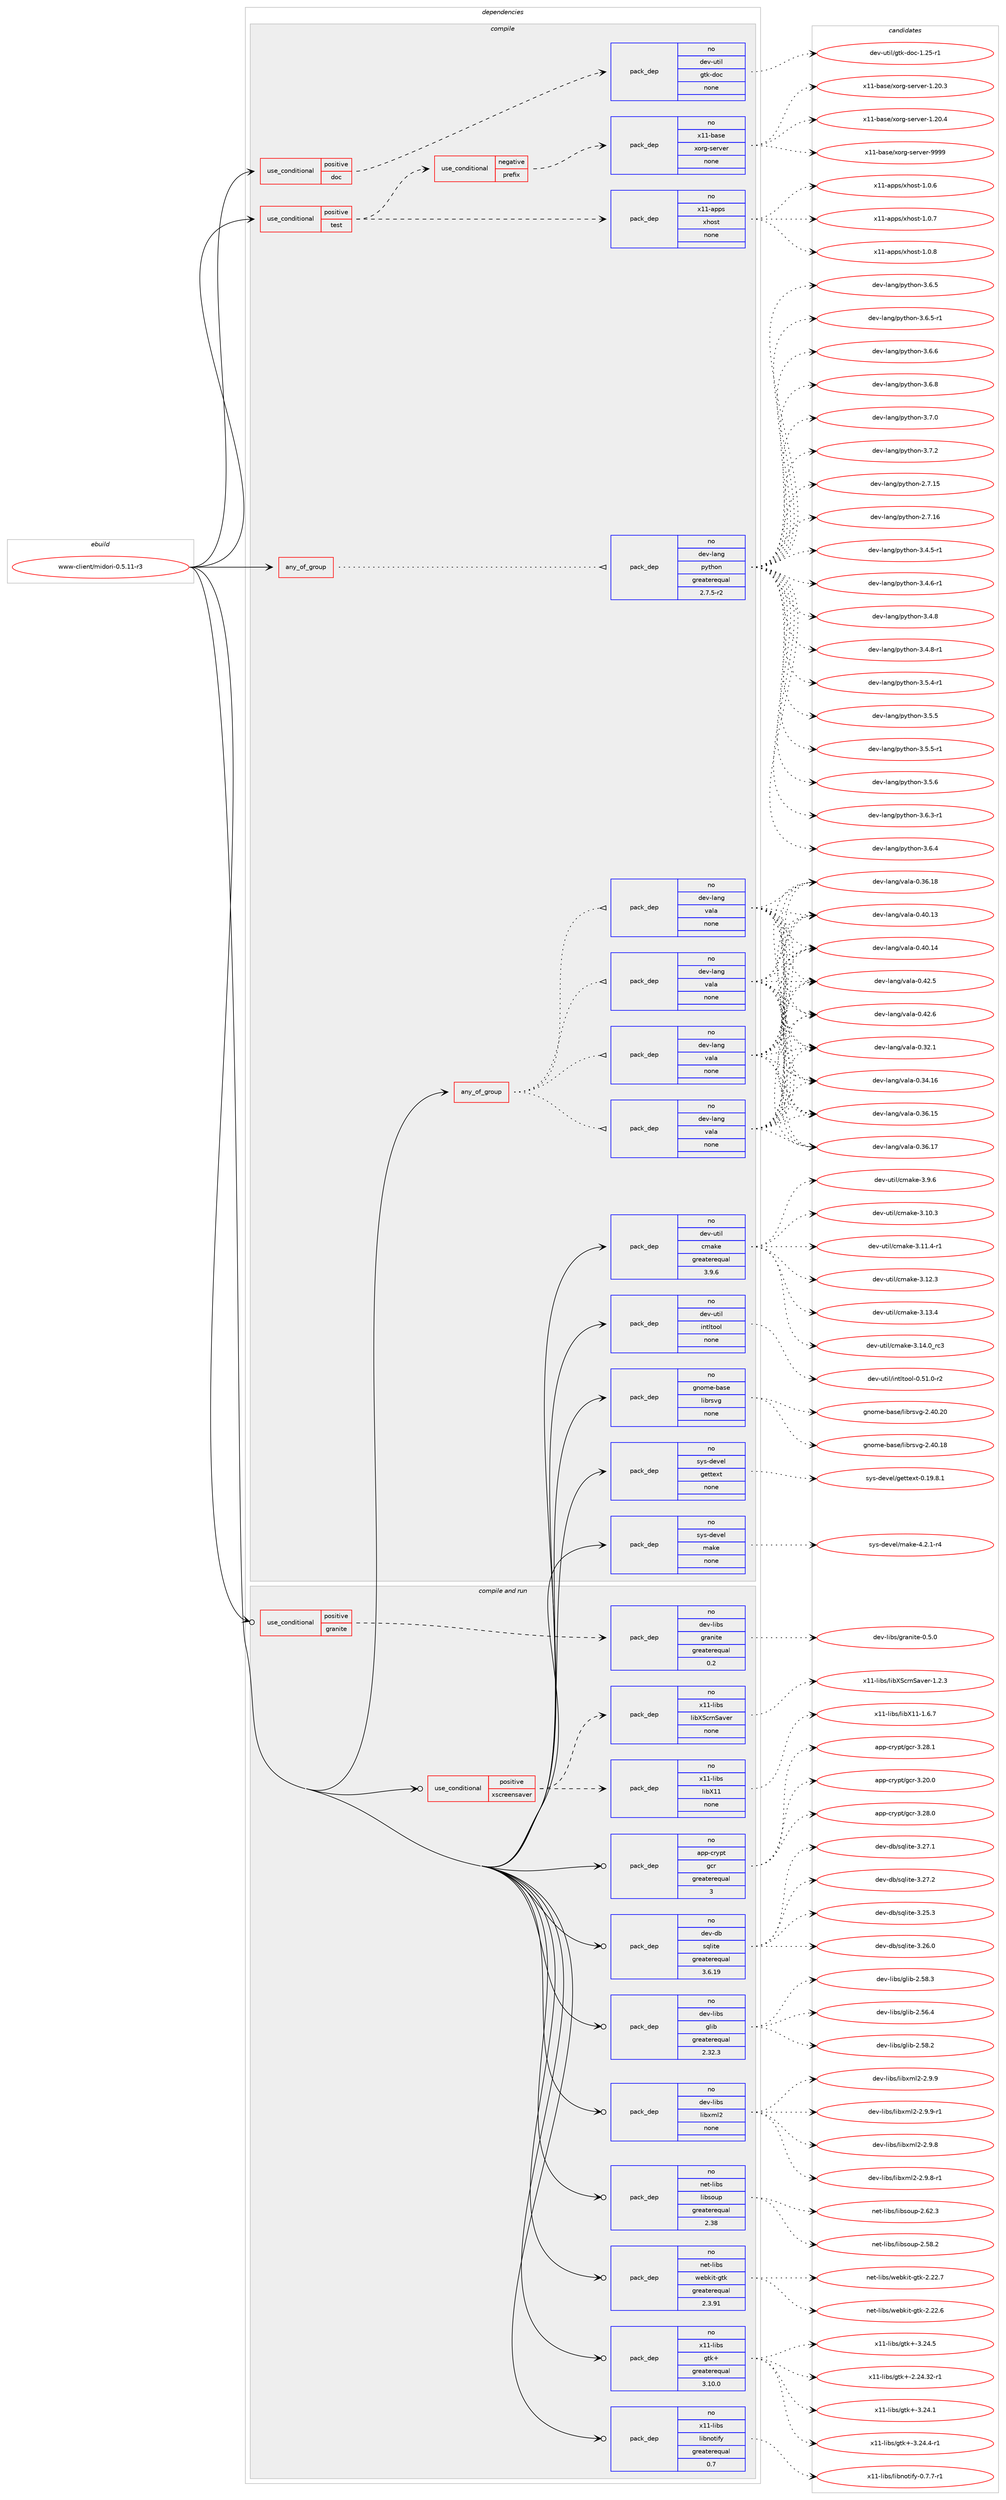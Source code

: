 digraph prolog {

# *************
# Graph options
# *************

newrank=true;
concentrate=true;
compound=true;
graph [rankdir=LR,fontname=Helvetica,fontsize=10,ranksep=1.5];#, ranksep=2.5, nodesep=0.2];
edge  [arrowhead=vee];
node  [fontname=Helvetica,fontsize=10];

# **********
# The ebuild
# **********

subgraph cluster_leftcol {
color=gray;
rank=same;
label=<<i>ebuild</i>>;
id [label="www-client/midori-0.5.11-r3", color=red, width=4, href="../www-client/midori-0.5.11-r3.svg"];
}

# ****************
# The dependencies
# ****************

subgraph cluster_midcol {
color=gray;
label=<<i>dependencies</i>>;
subgraph cluster_compile {
fillcolor="#eeeeee";
style=filled;
label=<<i>compile</i>>;
subgraph any28261 {
dependency1749173 [label=<<TABLE BORDER="0" CELLBORDER="1" CELLSPACING="0" CELLPADDING="4"><TR><TD CELLPADDING="10">any_of_group</TD></TR></TABLE>>, shape=none, color=red];subgraph pack1255847 {
dependency1749174 [label=<<TABLE BORDER="0" CELLBORDER="1" CELLSPACING="0" CELLPADDING="4" WIDTH="220"><TR><TD ROWSPAN="6" CELLPADDING="30">pack_dep</TD></TR><TR><TD WIDTH="110">no</TD></TR><TR><TD>dev-lang</TD></TR><TR><TD>python</TD></TR><TR><TD>greaterequal</TD></TR><TR><TD>2.7.5-r2</TD></TR></TABLE>>, shape=none, color=blue];
}
dependency1749173:e -> dependency1749174:w [weight=20,style="dotted",arrowhead="oinv"];
}
id:e -> dependency1749173:w [weight=20,style="solid",arrowhead="vee"];
subgraph any28262 {
dependency1749175 [label=<<TABLE BORDER="0" CELLBORDER="1" CELLSPACING="0" CELLPADDING="4"><TR><TD CELLPADDING="10">any_of_group</TD></TR></TABLE>>, shape=none, color=red];subgraph pack1255848 {
dependency1749176 [label=<<TABLE BORDER="0" CELLBORDER="1" CELLSPACING="0" CELLPADDING="4" WIDTH="220"><TR><TD ROWSPAN="6" CELLPADDING="30">pack_dep</TD></TR><TR><TD WIDTH="110">no</TD></TR><TR><TD>dev-lang</TD></TR><TR><TD>vala</TD></TR><TR><TD>none</TD></TR><TR><TD></TD></TR></TABLE>>, shape=none, color=blue];
}
dependency1749175:e -> dependency1749176:w [weight=20,style="dotted",arrowhead="oinv"];
subgraph pack1255849 {
dependency1749177 [label=<<TABLE BORDER="0" CELLBORDER="1" CELLSPACING="0" CELLPADDING="4" WIDTH="220"><TR><TD ROWSPAN="6" CELLPADDING="30">pack_dep</TD></TR><TR><TD WIDTH="110">no</TD></TR><TR><TD>dev-lang</TD></TR><TR><TD>vala</TD></TR><TR><TD>none</TD></TR><TR><TD></TD></TR></TABLE>>, shape=none, color=blue];
}
dependency1749175:e -> dependency1749177:w [weight=20,style="dotted",arrowhead="oinv"];
subgraph pack1255850 {
dependency1749178 [label=<<TABLE BORDER="0" CELLBORDER="1" CELLSPACING="0" CELLPADDING="4" WIDTH="220"><TR><TD ROWSPAN="6" CELLPADDING="30">pack_dep</TD></TR><TR><TD WIDTH="110">no</TD></TR><TR><TD>dev-lang</TD></TR><TR><TD>vala</TD></TR><TR><TD>none</TD></TR><TR><TD></TD></TR></TABLE>>, shape=none, color=blue];
}
dependency1749175:e -> dependency1749178:w [weight=20,style="dotted",arrowhead="oinv"];
subgraph pack1255851 {
dependency1749179 [label=<<TABLE BORDER="0" CELLBORDER="1" CELLSPACING="0" CELLPADDING="4" WIDTH="220"><TR><TD ROWSPAN="6" CELLPADDING="30">pack_dep</TD></TR><TR><TD WIDTH="110">no</TD></TR><TR><TD>dev-lang</TD></TR><TR><TD>vala</TD></TR><TR><TD>none</TD></TR><TR><TD></TD></TR></TABLE>>, shape=none, color=blue];
}
dependency1749175:e -> dependency1749179:w [weight=20,style="dotted",arrowhead="oinv"];
}
id:e -> dependency1749175:w [weight=20,style="solid",arrowhead="vee"];
subgraph cond464070 {
dependency1749180 [label=<<TABLE BORDER="0" CELLBORDER="1" CELLSPACING="0" CELLPADDING="4"><TR><TD ROWSPAN="3" CELLPADDING="10">use_conditional</TD></TR><TR><TD>positive</TD></TR><TR><TD>doc</TD></TR></TABLE>>, shape=none, color=red];
subgraph pack1255852 {
dependency1749181 [label=<<TABLE BORDER="0" CELLBORDER="1" CELLSPACING="0" CELLPADDING="4" WIDTH="220"><TR><TD ROWSPAN="6" CELLPADDING="30">pack_dep</TD></TR><TR><TD WIDTH="110">no</TD></TR><TR><TD>dev-util</TD></TR><TR><TD>gtk-doc</TD></TR><TR><TD>none</TD></TR><TR><TD></TD></TR></TABLE>>, shape=none, color=blue];
}
dependency1749180:e -> dependency1749181:w [weight=20,style="dashed",arrowhead="vee"];
}
id:e -> dependency1749180:w [weight=20,style="solid",arrowhead="vee"];
subgraph cond464071 {
dependency1749182 [label=<<TABLE BORDER="0" CELLBORDER="1" CELLSPACING="0" CELLPADDING="4"><TR><TD ROWSPAN="3" CELLPADDING="10">use_conditional</TD></TR><TR><TD>positive</TD></TR><TR><TD>test</TD></TR></TABLE>>, shape=none, color=red];
subgraph cond464072 {
dependency1749183 [label=<<TABLE BORDER="0" CELLBORDER="1" CELLSPACING="0" CELLPADDING="4"><TR><TD ROWSPAN="3" CELLPADDING="10">use_conditional</TD></TR><TR><TD>negative</TD></TR><TR><TD>prefix</TD></TR></TABLE>>, shape=none, color=red];
subgraph pack1255853 {
dependency1749184 [label=<<TABLE BORDER="0" CELLBORDER="1" CELLSPACING="0" CELLPADDING="4" WIDTH="220"><TR><TD ROWSPAN="6" CELLPADDING="30">pack_dep</TD></TR><TR><TD WIDTH="110">no</TD></TR><TR><TD>x11-base</TD></TR><TR><TD>xorg-server</TD></TR><TR><TD>none</TD></TR><TR><TD></TD></TR></TABLE>>, shape=none, color=blue];
}
dependency1749183:e -> dependency1749184:w [weight=20,style="dashed",arrowhead="vee"];
}
dependency1749182:e -> dependency1749183:w [weight=20,style="dashed",arrowhead="vee"];
subgraph pack1255854 {
dependency1749185 [label=<<TABLE BORDER="0" CELLBORDER="1" CELLSPACING="0" CELLPADDING="4" WIDTH="220"><TR><TD ROWSPAN="6" CELLPADDING="30">pack_dep</TD></TR><TR><TD WIDTH="110">no</TD></TR><TR><TD>x11-apps</TD></TR><TR><TD>xhost</TD></TR><TR><TD>none</TD></TR><TR><TD></TD></TR></TABLE>>, shape=none, color=blue];
}
dependency1749182:e -> dependency1749185:w [weight=20,style="dashed",arrowhead="vee"];
}
id:e -> dependency1749182:w [weight=20,style="solid",arrowhead="vee"];
subgraph pack1255855 {
dependency1749186 [label=<<TABLE BORDER="0" CELLBORDER="1" CELLSPACING="0" CELLPADDING="4" WIDTH="220"><TR><TD ROWSPAN="6" CELLPADDING="30">pack_dep</TD></TR><TR><TD WIDTH="110">no</TD></TR><TR><TD>dev-util</TD></TR><TR><TD>cmake</TD></TR><TR><TD>greaterequal</TD></TR><TR><TD>3.9.6</TD></TR></TABLE>>, shape=none, color=blue];
}
id:e -> dependency1749186:w [weight=20,style="solid",arrowhead="vee"];
subgraph pack1255856 {
dependency1749187 [label=<<TABLE BORDER="0" CELLBORDER="1" CELLSPACING="0" CELLPADDING="4" WIDTH="220"><TR><TD ROWSPAN="6" CELLPADDING="30">pack_dep</TD></TR><TR><TD WIDTH="110">no</TD></TR><TR><TD>dev-util</TD></TR><TR><TD>intltool</TD></TR><TR><TD>none</TD></TR><TR><TD></TD></TR></TABLE>>, shape=none, color=blue];
}
id:e -> dependency1749187:w [weight=20,style="solid",arrowhead="vee"];
subgraph pack1255857 {
dependency1749188 [label=<<TABLE BORDER="0" CELLBORDER="1" CELLSPACING="0" CELLPADDING="4" WIDTH="220"><TR><TD ROWSPAN="6" CELLPADDING="30">pack_dep</TD></TR><TR><TD WIDTH="110">no</TD></TR><TR><TD>gnome-base</TD></TR><TR><TD>librsvg</TD></TR><TR><TD>none</TD></TR><TR><TD></TD></TR></TABLE>>, shape=none, color=blue];
}
id:e -> dependency1749188:w [weight=20,style="solid",arrowhead="vee"];
subgraph pack1255858 {
dependency1749189 [label=<<TABLE BORDER="0" CELLBORDER="1" CELLSPACING="0" CELLPADDING="4" WIDTH="220"><TR><TD ROWSPAN="6" CELLPADDING="30">pack_dep</TD></TR><TR><TD WIDTH="110">no</TD></TR><TR><TD>sys-devel</TD></TR><TR><TD>gettext</TD></TR><TR><TD>none</TD></TR><TR><TD></TD></TR></TABLE>>, shape=none, color=blue];
}
id:e -> dependency1749189:w [weight=20,style="solid",arrowhead="vee"];
subgraph pack1255859 {
dependency1749190 [label=<<TABLE BORDER="0" CELLBORDER="1" CELLSPACING="0" CELLPADDING="4" WIDTH="220"><TR><TD ROWSPAN="6" CELLPADDING="30">pack_dep</TD></TR><TR><TD WIDTH="110">no</TD></TR><TR><TD>sys-devel</TD></TR><TR><TD>make</TD></TR><TR><TD>none</TD></TR><TR><TD></TD></TR></TABLE>>, shape=none, color=blue];
}
id:e -> dependency1749190:w [weight=20,style="solid",arrowhead="vee"];
}
subgraph cluster_compileandrun {
fillcolor="#eeeeee";
style=filled;
label=<<i>compile and run</i>>;
subgraph cond464073 {
dependency1749191 [label=<<TABLE BORDER="0" CELLBORDER="1" CELLSPACING="0" CELLPADDING="4"><TR><TD ROWSPAN="3" CELLPADDING="10">use_conditional</TD></TR><TR><TD>positive</TD></TR><TR><TD>granite</TD></TR></TABLE>>, shape=none, color=red];
subgraph pack1255860 {
dependency1749192 [label=<<TABLE BORDER="0" CELLBORDER="1" CELLSPACING="0" CELLPADDING="4" WIDTH="220"><TR><TD ROWSPAN="6" CELLPADDING="30">pack_dep</TD></TR><TR><TD WIDTH="110">no</TD></TR><TR><TD>dev-libs</TD></TR><TR><TD>granite</TD></TR><TR><TD>greaterequal</TD></TR><TR><TD>0.2</TD></TR></TABLE>>, shape=none, color=blue];
}
dependency1749191:e -> dependency1749192:w [weight=20,style="dashed",arrowhead="vee"];
}
id:e -> dependency1749191:w [weight=20,style="solid",arrowhead="odotvee"];
subgraph cond464074 {
dependency1749193 [label=<<TABLE BORDER="0" CELLBORDER="1" CELLSPACING="0" CELLPADDING="4"><TR><TD ROWSPAN="3" CELLPADDING="10">use_conditional</TD></TR><TR><TD>positive</TD></TR><TR><TD>xscreensaver</TD></TR></TABLE>>, shape=none, color=red];
subgraph pack1255861 {
dependency1749194 [label=<<TABLE BORDER="0" CELLBORDER="1" CELLSPACING="0" CELLPADDING="4" WIDTH="220"><TR><TD ROWSPAN="6" CELLPADDING="30">pack_dep</TD></TR><TR><TD WIDTH="110">no</TD></TR><TR><TD>x11-libs</TD></TR><TR><TD>libX11</TD></TR><TR><TD>none</TD></TR><TR><TD></TD></TR></TABLE>>, shape=none, color=blue];
}
dependency1749193:e -> dependency1749194:w [weight=20,style="dashed",arrowhead="vee"];
subgraph pack1255862 {
dependency1749195 [label=<<TABLE BORDER="0" CELLBORDER="1" CELLSPACING="0" CELLPADDING="4" WIDTH="220"><TR><TD ROWSPAN="6" CELLPADDING="30">pack_dep</TD></TR><TR><TD WIDTH="110">no</TD></TR><TR><TD>x11-libs</TD></TR><TR><TD>libXScrnSaver</TD></TR><TR><TD>none</TD></TR><TR><TD></TD></TR></TABLE>>, shape=none, color=blue];
}
dependency1749193:e -> dependency1749195:w [weight=20,style="dashed",arrowhead="vee"];
}
id:e -> dependency1749193:w [weight=20,style="solid",arrowhead="odotvee"];
subgraph pack1255863 {
dependency1749196 [label=<<TABLE BORDER="0" CELLBORDER="1" CELLSPACING="0" CELLPADDING="4" WIDTH="220"><TR><TD ROWSPAN="6" CELLPADDING="30">pack_dep</TD></TR><TR><TD WIDTH="110">no</TD></TR><TR><TD>app-crypt</TD></TR><TR><TD>gcr</TD></TR><TR><TD>greaterequal</TD></TR><TR><TD>3</TD></TR></TABLE>>, shape=none, color=blue];
}
id:e -> dependency1749196:w [weight=20,style="solid",arrowhead="odotvee"];
subgraph pack1255864 {
dependency1749197 [label=<<TABLE BORDER="0" CELLBORDER="1" CELLSPACING="0" CELLPADDING="4" WIDTH="220"><TR><TD ROWSPAN="6" CELLPADDING="30">pack_dep</TD></TR><TR><TD WIDTH="110">no</TD></TR><TR><TD>dev-db</TD></TR><TR><TD>sqlite</TD></TR><TR><TD>greaterequal</TD></TR><TR><TD>3.6.19</TD></TR></TABLE>>, shape=none, color=blue];
}
id:e -> dependency1749197:w [weight=20,style="solid",arrowhead="odotvee"];
subgraph pack1255865 {
dependency1749198 [label=<<TABLE BORDER="0" CELLBORDER="1" CELLSPACING="0" CELLPADDING="4" WIDTH="220"><TR><TD ROWSPAN="6" CELLPADDING="30">pack_dep</TD></TR><TR><TD WIDTH="110">no</TD></TR><TR><TD>dev-libs</TD></TR><TR><TD>glib</TD></TR><TR><TD>greaterequal</TD></TR><TR><TD>2.32.3</TD></TR></TABLE>>, shape=none, color=blue];
}
id:e -> dependency1749198:w [weight=20,style="solid",arrowhead="odotvee"];
subgraph pack1255866 {
dependency1749199 [label=<<TABLE BORDER="0" CELLBORDER="1" CELLSPACING="0" CELLPADDING="4" WIDTH="220"><TR><TD ROWSPAN="6" CELLPADDING="30">pack_dep</TD></TR><TR><TD WIDTH="110">no</TD></TR><TR><TD>dev-libs</TD></TR><TR><TD>libxml2</TD></TR><TR><TD>none</TD></TR><TR><TD></TD></TR></TABLE>>, shape=none, color=blue];
}
id:e -> dependency1749199:w [weight=20,style="solid",arrowhead="odotvee"];
subgraph pack1255867 {
dependency1749200 [label=<<TABLE BORDER="0" CELLBORDER="1" CELLSPACING="0" CELLPADDING="4" WIDTH="220"><TR><TD ROWSPAN="6" CELLPADDING="30">pack_dep</TD></TR><TR><TD WIDTH="110">no</TD></TR><TR><TD>net-libs</TD></TR><TR><TD>libsoup</TD></TR><TR><TD>greaterequal</TD></TR><TR><TD>2.38</TD></TR></TABLE>>, shape=none, color=blue];
}
id:e -> dependency1749200:w [weight=20,style="solid",arrowhead="odotvee"];
subgraph pack1255868 {
dependency1749201 [label=<<TABLE BORDER="0" CELLBORDER="1" CELLSPACING="0" CELLPADDING="4" WIDTH="220"><TR><TD ROWSPAN="6" CELLPADDING="30">pack_dep</TD></TR><TR><TD WIDTH="110">no</TD></TR><TR><TD>net-libs</TD></TR><TR><TD>webkit-gtk</TD></TR><TR><TD>greaterequal</TD></TR><TR><TD>2.3.91</TD></TR></TABLE>>, shape=none, color=blue];
}
id:e -> dependency1749201:w [weight=20,style="solid",arrowhead="odotvee"];
subgraph pack1255869 {
dependency1749202 [label=<<TABLE BORDER="0" CELLBORDER="1" CELLSPACING="0" CELLPADDING="4" WIDTH="220"><TR><TD ROWSPAN="6" CELLPADDING="30">pack_dep</TD></TR><TR><TD WIDTH="110">no</TD></TR><TR><TD>x11-libs</TD></TR><TR><TD>gtk+</TD></TR><TR><TD>greaterequal</TD></TR><TR><TD>3.10.0</TD></TR></TABLE>>, shape=none, color=blue];
}
id:e -> dependency1749202:w [weight=20,style="solid",arrowhead="odotvee"];
subgraph pack1255870 {
dependency1749203 [label=<<TABLE BORDER="0" CELLBORDER="1" CELLSPACING="0" CELLPADDING="4" WIDTH="220"><TR><TD ROWSPAN="6" CELLPADDING="30">pack_dep</TD></TR><TR><TD WIDTH="110">no</TD></TR><TR><TD>x11-libs</TD></TR><TR><TD>libnotify</TD></TR><TR><TD>greaterequal</TD></TR><TR><TD>0.7</TD></TR></TABLE>>, shape=none, color=blue];
}
id:e -> dependency1749203:w [weight=20,style="solid",arrowhead="odotvee"];
}
subgraph cluster_run {
fillcolor="#eeeeee";
style=filled;
label=<<i>run</i>>;
}
}

# **************
# The candidates
# **************

subgraph cluster_choices {
rank=same;
color=gray;
label=<<i>candidates</i>>;

subgraph choice1255847 {
color=black;
nodesep=1;
choice10010111845108971101034711212111610411111045504655464953 [label="dev-lang/python-2.7.15", color=red, width=4,href="../dev-lang/python-2.7.15.svg"];
choice10010111845108971101034711212111610411111045504655464954 [label="dev-lang/python-2.7.16", color=red, width=4,href="../dev-lang/python-2.7.16.svg"];
choice1001011184510897110103471121211161041111104551465246534511449 [label="dev-lang/python-3.4.5-r1", color=red, width=4,href="../dev-lang/python-3.4.5-r1.svg"];
choice1001011184510897110103471121211161041111104551465246544511449 [label="dev-lang/python-3.4.6-r1", color=red, width=4,href="../dev-lang/python-3.4.6-r1.svg"];
choice100101118451089711010347112121116104111110455146524656 [label="dev-lang/python-3.4.8", color=red, width=4,href="../dev-lang/python-3.4.8.svg"];
choice1001011184510897110103471121211161041111104551465246564511449 [label="dev-lang/python-3.4.8-r1", color=red, width=4,href="../dev-lang/python-3.4.8-r1.svg"];
choice1001011184510897110103471121211161041111104551465346524511449 [label="dev-lang/python-3.5.4-r1", color=red, width=4,href="../dev-lang/python-3.5.4-r1.svg"];
choice100101118451089711010347112121116104111110455146534653 [label="dev-lang/python-3.5.5", color=red, width=4,href="../dev-lang/python-3.5.5.svg"];
choice1001011184510897110103471121211161041111104551465346534511449 [label="dev-lang/python-3.5.5-r1", color=red, width=4,href="../dev-lang/python-3.5.5-r1.svg"];
choice100101118451089711010347112121116104111110455146534654 [label="dev-lang/python-3.5.6", color=red, width=4,href="../dev-lang/python-3.5.6.svg"];
choice1001011184510897110103471121211161041111104551465446514511449 [label="dev-lang/python-3.6.3-r1", color=red, width=4,href="../dev-lang/python-3.6.3-r1.svg"];
choice100101118451089711010347112121116104111110455146544652 [label="dev-lang/python-3.6.4", color=red, width=4,href="../dev-lang/python-3.6.4.svg"];
choice100101118451089711010347112121116104111110455146544653 [label="dev-lang/python-3.6.5", color=red, width=4,href="../dev-lang/python-3.6.5.svg"];
choice1001011184510897110103471121211161041111104551465446534511449 [label="dev-lang/python-3.6.5-r1", color=red, width=4,href="../dev-lang/python-3.6.5-r1.svg"];
choice100101118451089711010347112121116104111110455146544654 [label="dev-lang/python-3.6.6", color=red, width=4,href="../dev-lang/python-3.6.6.svg"];
choice100101118451089711010347112121116104111110455146544656 [label="dev-lang/python-3.6.8", color=red, width=4,href="../dev-lang/python-3.6.8.svg"];
choice100101118451089711010347112121116104111110455146554648 [label="dev-lang/python-3.7.0", color=red, width=4,href="../dev-lang/python-3.7.0.svg"];
choice100101118451089711010347112121116104111110455146554650 [label="dev-lang/python-3.7.2", color=red, width=4,href="../dev-lang/python-3.7.2.svg"];
dependency1749174:e -> choice10010111845108971101034711212111610411111045504655464953:w [style=dotted,weight="100"];
dependency1749174:e -> choice10010111845108971101034711212111610411111045504655464954:w [style=dotted,weight="100"];
dependency1749174:e -> choice1001011184510897110103471121211161041111104551465246534511449:w [style=dotted,weight="100"];
dependency1749174:e -> choice1001011184510897110103471121211161041111104551465246544511449:w [style=dotted,weight="100"];
dependency1749174:e -> choice100101118451089711010347112121116104111110455146524656:w [style=dotted,weight="100"];
dependency1749174:e -> choice1001011184510897110103471121211161041111104551465246564511449:w [style=dotted,weight="100"];
dependency1749174:e -> choice1001011184510897110103471121211161041111104551465346524511449:w [style=dotted,weight="100"];
dependency1749174:e -> choice100101118451089711010347112121116104111110455146534653:w [style=dotted,weight="100"];
dependency1749174:e -> choice1001011184510897110103471121211161041111104551465346534511449:w [style=dotted,weight="100"];
dependency1749174:e -> choice100101118451089711010347112121116104111110455146534654:w [style=dotted,weight="100"];
dependency1749174:e -> choice1001011184510897110103471121211161041111104551465446514511449:w [style=dotted,weight="100"];
dependency1749174:e -> choice100101118451089711010347112121116104111110455146544652:w [style=dotted,weight="100"];
dependency1749174:e -> choice100101118451089711010347112121116104111110455146544653:w [style=dotted,weight="100"];
dependency1749174:e -> choice1001011184510897110103471121211161041111104551465446534511449:w [style=dotted,weight="100"];
dependency1749174:e -> choice100101118451089711010347112121116104111110455146544654:w [style=dotted,weight="100"];
dependency1749174:e -> choice100101118451089711010347112121116104111110455146544656:w [style=dotted,weight="100"];
dependency1749174:e -> choice100101118451089711010347112121116104111110455146554648:w [style=dotted,weight="100"];
dependency1749174:e -> choice100101118451089711010347112121116104111110455146554650:w [style=dotted,weight="100"];
}
subgraph choice1255848 {
color=black;
nodesep=1;
choice100101118451089711010347118971089745484651504649 [label="dev-lang/vala-0.32.1", color=red, width=4,href="../dev-lang/vala-0.32.1.svg"];
choice10010111845108971101034711897108974548465152464954 [label="dev-lang/vala-0.34.16", color=red, width=4,href="../dev-lang/vala-0.34.16.svg"];
choice10010111845108971101034711897108974548465154464953 [label="dev-lang/vala-0.36.15", color=red, width=4,href="../dev-lang/vala-0.36.15.svg"];
choice10010111845108971101034711897108974548465154464955 [label="dev-lang/vala-0.36.17", color=red, width=4,href="../dev-lang/vala-0.36.17.svg"];
choice10010111845108971101034711897108974548465154464956 [label="dev-lang/vala-0.36.18", color=red, width=4,href="../dev-lang/vala-0.36.18.svg"];
choice10010111845108971101034711897108974548465248464951 [label="dev-lang/vala-0.40.13", color=red, width=4,href="../dev-lang/vala-0.40.13.svg"];
choice10010111845108971101034711897108974548465248464952 [label="dev-lang/vala-0.40.14", color=red, width=4,href="../dev-lang/vala-0.40.14.svg"];
choice100101118451089711010347118971089745484652504653 [label="dev-lang/vala-0.42.5", color=red, width=4,href="../dev-lang/vala-0.42.5.svg"];
choice100101118451089711010347118971089745484652504654 [label="dev-lang/vala-0.42.6", color=red, width=4,href="../dev-lang/vala-0.42.6.svg"];
dependency1749176:e -> choice100101118451089711010347118971089745484651504649:w [style=dotted,weight="100"];
dependency1749176:e -> choice10010111845108971101034711897108974548465152464954:w [style=dotted,weight="100"];
dependency1749176:e -> choice10010111845108971101034711897108974548465154464953:w [style=dotted,weight="100"];
dependency1749176:e -> choice10010111845108971101034711897108974548465154464955:w [style=dotted,weight="100"];
dependency1749176:e -> choice10010111845108971101034711897108974548465154464956:w [style=dotted,weight="100"];
dependency1749176:e -> choice10010111845108971101034711897108974548465248464951:w [style=dotted,weight="100"];
dependency1749176:e -> choice10010111845108971101034711897108974548465248464952:w [style=dotted,weight="100"];
dependency1749176:e -> choice100101118451089711010347118971089745484652504653:w [style=dotted,weight="100"];
dependency1749176:e -> choice100101118451089711010347118971089745484652504654:w [style=dotted,weight="100"];
}
subgraph choice1255849 {
color=black;
nodesep=1;
choice100101118451089711010347118971089745484651504649 [label="dev-lang/vala-0.32.1", color=red, width=4,href="../dev-lang/vala-0.32.1.svg"];
choice10010111845108971101034711897108974548465152464954 [label="dev-lang/vala-0.34.16", color=red, width=4,href="../dev-lang/vala-0.34.16.svg"];
choice10010111845108971101034711897108974548465154464953 [label="dev-lang/vala-0.36.15", color=red, width=4,href="../dev-lang/vala-0.36.15.svg"];
choice10010111845108971101034711897108974548465154464955 [label="dev-lang/vala-0.36.17", color=red, width=4,href="../dev-lang/vala-0.36.17.svg"];
choice10010111845108971101034711897108974548465154464956 [label="dev-lang/vala-0.36.18", color=red, width=4,href="../dev-lang/vala-0.36.18.svg"];
choice10010111845108971101034711897108974548465248464951 [label="dev-lang/vala-0.40.13", color=red, width=4,href="../dev-lang/vala-0.40.13.svg"];
choice10010111845108971101034711897108974548465248464952 [label="dev-lang/vala-0.40.14", color=red, width=4,href="../dev-lang/vala-0.40.14.svg"];
choice100101118451089711010347118971089745484652504653 [label="dev-lang/vala-0.42.5", color=red, width=4,href="../dev-lang/vala-0.42.5.svg"];
choice100101118451089711010347118971089745484652504654 [label="dev-lang/vala-0.42.6", color=red, width=4,href="../dev-lang/vala-0.42.6.svg"];
dependency1749177:e -> choice100101118451089711010347118971089745484651504649:w [style=dotted,weight="100"];
dependency1749177:e -> choice10010111845108971101034711897108974548465152464954:w [style=dotted,weight="100"];
dependency1749177:e -> choice10010111845108971101034711897108974548465154464953:w [style=dotted,weight="100"];
dependency1749177:e -> choice10010111845108971101034711897108974548465154464955:w [style=dotted,weight="100"];
dependency1749177:e -> choice10010111845108971101034711897108974548465154464956:w [style=dotted,weight="100"];
dependency1749177:e -> choice10010111845108971101034711897108974548465248464951:w [style=dotted,weight="100"];
dependency1749177:e -> choice10010111845108971101034711897108974548465248464952:w [style=dotted,weight="100"];
dependency1749177:e -> choice100101118451089711010347118971089745484652504653:w [style=dotted,weight="100"];
dependency1749177:e -> choice100101118451089711010347118971089745484652504654:w [style=dotted,weight="100"];
}
subgraph choice1255850 {
color=black;
nodesep=1;
choice100101118451089711010347118971089745484651504649 [label="dev-lang/vala-0.32.1", color=red, width=4,href="../dev-lang/vala-0.32.1.svg"];
choice10010111845108971101034711897108974548465152464954 [label="dev-lang/vala-0.34.16", color=red, width=4,href="../dev-lang/vala-0.34.16.svg"];
choice10010111845108971101034711897108974548465154464953 [label="dev-lang/vala-0.36.15", color=red, width=4,href="../dev-lang/vala-0.36.15.svg"];
choice10010111845108971101034711897108974548465154464955 [label="dev-lang/vala-0.36.17", color=red, width=4,href="../dev-lang/vala-0.36.17.svg"];
choice10010111845108971101034711897108974548465154464956 [label="dev-lang/vala-0.36.18", color=red, width=4,href="../dev-lang/vala-0.36.18.svg"];
choice10010111845108971101034711897108974548465248464951 [label="dev-lang/vala-0.40.13", color=red, width=4,href="../dev-lang/vala-0.40.13.svg"];
choice10010111845108971101034711897108974548465248464952 [label="dev-lang/vala-0.40.14", color=red, width=4,href="../dev-lang/vala-0.40.14.svg"];
choice100101118451089711010347118971089745484652504653 [label="dev-lang/vala-0.42.5", color=red, width=4,href="../dev-lang/vala-0.42.5.svg"];
choice100101118451089711010347118971089745484652504654 [label="dev-lang/vala-0.42.6", color=red, width=4,href="../dev-lang/vala-0.42.6.svg"];
dependency1749178:e -> choice100101118451089711010347118971089745484651504649:w [style=dotted,weight="100"];
dependency1749178:e -> choice10010111845108971101034711897108974548465152464954:w [style=dotted,weight="100"];
dependency1749178:e -> choice10010111845108971101034711897108974548465154464953:w [style=dotted,weight="100"];
dependency1749178:e -> choice10010111845108971101034711897108974548465154464955:w [style=dotted,weight="100"];
dependency1749178:e -> choice10010111845108971101034711897108974548465154464956:w [style=dotted,weight="100"];
dependency1749178:e -> choice10010111845108971101034711897108974548465248464951:w [style=dotted,weight="100"];
dependency1749178:e -> choice10010111845108971101034711897108974548465248464952:w [style=dotted,weight="100"];
dependency1749178:e -> choice100101118451089711010347118971089745484652504653:w [style=dotted,weight="100"];
dependency1749178:e -> choice100101118451089711010347118971089745484652504654:w [style=dotted,weight="100"];
}
subgraph choice1255851 {
color=black;
nodesep=1;
choice100101118451089711010347118971089745484651504649 [label="dev-lang/vala-0.32.1", color=red, width=4,href="../dev-lang/vala-0.32.1.svg"];
choice10010111845108971101034711897108974548465152464954 [label="dev-lang/vala-0.34.16", color=red, width=4,href="../dev-lang/vala-0.34.16.svg"];
choice10010111845108971101034711897108974548465154464953 [label="dev-lang/vala-0.36.15", color=red, width=4,href="../dev-lang/vala-0.36.15.svg"];
choice10010111845108971101034711897108974548465154464955 [label="dev-lang/vala-0.36.17", color=red, width=4,href="../dev-lang/vala-0.36.17.svg"];
choice10010111845108971101034711897108974548465154464956 [label="dev-lang/vala-0.36.18", color=red, width=4,href="../dev-lang/vala-0.36.18.svg"];
choice10010111845108971101034711897108974548465248464951 [label="dev-lang/vala-0.40.13", color=red, width=4,href="../dev-lang/vala-0.40.13.svg"];
choice10010111845108971101034711897108974548465248464952 [label="dev-lang/vala-0.40.14", color=red, width=4,href="../dev-lang/vala-0.40.14.svg"];
choice100101118451089711010347118971089745484652504653 [label="dev-lang/vala-0.42.5", color=red, width=4,href="../dev-lang/vala-0.42.5.svg"];
choice100101118451089711010347118971089745484652504654 [label="dev-lang/vala-0.42.6", color=red, width=4,href="../dev-lang/vala-0.42.6.svg"];
dependency1749179:e -> choice100101118451089711010347118971089745484651504649:w [style=dotted,weight="100"];
dependency1749179:e -> choice10010111845108971101034711897108974548465152464954:w [style=dotted,weight="100"];
dependency1749179:e -> choice10010111845108971101034711897108974548465154464953:w [style=dotted,weight="100"];
dependency1749179:e -> choice10010111845108971101034711897108974548465154464955:w [style=dotted,weight="100"];
dependency1749179:e -> choice10010111845108971101034711897108974548465154464956:w [style=dotted,weight="100"];
dependency1749179:e -> choice10010111845108971101034711897108974548465248464951:w [style=dotted,weight="100"];
dependency1749179:e -> choice10010111845108971101034711897108974548465248464952:w [style=dotted,weight="100"];
dependency1749179:e -> choice100101118451089711010347118971089745484652504653:w [style=dotted,weight="100"];
dependency1749179:e -> choice100101118451089711010347118971089745484652504654:w [style=dotted,weight="100"];
}
subgraph choice1255852 {
color=black;
nodesep=1;
choice1001011184511711610510847103116107451001119945494650534511449 [label="dev-util/gtk-doc-1.25-r1", color=red, width=4,href="../dev-util/gtk-doc-1.25-r1.svg"];
dependency1749181:e -> choice1001011184511711610510847103116107451001119945494650534511449:w [style=dotted,weight="100"];
}
subgraph choice1255853 {
color=black;
nodesep=1;
choice1204949459897115101471201111141034511510111411810111445494650484651 [label="x11-base/xorg-server-1.20.3", color=red, width=4,href="../x11-base/xorg-server-1.20.3.svg"];
choice1204949459897115101471201111141034511510111411810111445494650484652 [label="x11-base/xorg-server-1.20.4", color=red, width=4,href="../x11-base/xorg-server-1.20.4.svg"];
choice120494945989711510147120111114103451151011141181011144557575757 [label="x11-base/xorg-server-9999", color=red, width=4,href="../x11-base/xorg-server-9999.svg"];
dependency1749184:e -> choice1204949459897115101471201111141034511510111411810111445494650484651:w [style=dotted,weight="100"];
dependency1749184:e -> choice1204949459897115101471201111141034511510111411810111445494650484652:w [style=dotted,weight="100"];
dependency1749184:e -> choice120494945989711510147120111114103451151011141181011144557575757:w [style=dotted,weight="100"];
}
subgraph choice1255854 {
color=black;
nodesep=1;
choice1204949459711211211547120104111115116454946484654 [label="x11-apps/xhost-1.0.6", color=red, width=4,href="../x11-apps/xhost-1.0.6.svg"];
choice1204949459711211211547120104111115116454946484655 [label="x11-apps/xhost-1.0.7", color=red, width=4,href="../x11-apps/xhost-1.0.7.svg"];
choice1204949459711211211547120104111115116454946484656 [label="x11-apps/xhost-1.0.8", color=red, width=4,href="../x11-apps/xhost-1.0.8.svg"];
dependency1749185:e -> choice1204949459711211211547120104111115116454946484654:w [style=dotted,weight="100"];
dependency1749185:e -> choice1204949459711211211547120104111115116454946484655:w [style=dotted,weight="100"];
dependency1749185:e -> choice1204949459711211211547120104111115116454946484656:w [style=dotted,weight="100"];
}
subgraph choice1255855 {
color=black;
nodesep=1;
choice1001011184511711610510847991099710710145514649484651 [label="dev-util/cmake-3.10.3", color=red, width=4,href="../dev-util/cmake-3.10.3.svg"];
choice10010111845117116105108479910997107101455146494946524511449 [label="dev-util/cmake-3.11.4-r1", color=red, width=4,href="../dev-util/cmake-3.11.4-r1.svg"];
choice1001011184511711610510847991099710710145514649504651 [label="dev-util/cmake-3.12.3", color=red, width=4,href="../dev-util/cmake-3.12.3.svg"];
choice1001011184511711610510847991099710710145514649514652 [label="dev-util/cmake-3.13.4", color=red, width=4,href="../dev-util/cmake-3.13.4.svg"];
choice1001011184511711610510847991099710710145514649524648951149951 [label="dev-util/cmake-3.14.0_rc3", color=red, width=4,href="../dev-util/cmake-3.14.0_rc3.svg"];
choice10010111845117116105108479910997107101455146574654 [label="dev-util/cmake-3.9.6", color=red, width=4,href="../dev-util/cmake-3.9.6.svg"];
dependency1749186:e -> choice1001011184511711610510847991099710710145514649484651:w [style=dotted,weight="100"];
dependency1749186:e -> choice10010111845117116105108479910997107101455146494946524511449:w [style=dotted,weight="100"];
dependency1749186:e -> choice1001011184511711610510847991099710710145514649504651:w [style=dotted,weight="100"];
dependency1749186:e -> choice1001011184511711610510847991099710710145514649514652:w [style=dotted,weight="100"];
dependency1749186:e -> choice1001011184511711610510847991099710710145514649524648951149951:w [style=dotted,weight="100"];
dependency1749186:e -> choice10010111845117116105108479910997107101455146574654:w [style=dotted,weight="100"];
}
subgraph choice1255856 {
color=black;
nodesep=1;
choice1001011184511711610510847105110116108116111111108454846534946484511450 [label="dev-util/intltool-0.51.0-r2", color=red, width=4,href="../dev-util/intltool-0.51.0-r2.svg"];
dependency1749187:e -> choice1001011184511711610510847105110116108116111111108454846534946484511450:w [style=dotted,weight="100"];
}
subgraph choice1255857 {
color=black;
nodesep=1;
choice10311011110910145989711510147108105981141151181034550465248464956 [label="gnome-base/librsvg-2.40.18", color=red, width=4,href="../gnome-base/librsvg-2.40.18.svg"];
choice10311011110910145989711510147108105981141151181034550465248465048 [label="gnome-base/librsvg-2.40.20", color=red, width=4,href="../gnome-base/librsvg-2.40.20.svg"];
dependency1749188:e -> choice10311011110910145989711510147108105981141151181034550465248464956:w [style=dotted,weight="100"];
dependency1749188:e -> choice10311011110910145989711510147108105981141151181034550465248465048:w [style=dotted,weight="100"];
}
subgraph choice1255858 {
color=black;
nodesep=1;
choice1151211154510010111810110847103101116116101120116454846495746564649 [label="sys-devel/gettext-0.19.8.1", color=red, width=4,href="../sys-devel/gettext-0.19.8.1.svg"];
dependency1749189:e -> choice1151211154510010111810110847103101116116101120116454846495746564649:w [style=dotted,weight="100"];
}
subgraph choice1255859 {
color=black;
nodesep=1;
choice1151211154510010111810110847109971071014552465046494511452 [label="sys-devel/make-4.2.1-r4", color=red, width=4,href="../sys-devel/make-4.2.1-r4.svg"];
dependency1749190:e -> choice1151211154510010111810110847109971071014552465046494511452:w [style=dotted,weight="100"];
}
subgraph choice1255860 {
color=black;
nodesep=1;
choice10010111845108105981154710311497110105116101454846534648 [label="dev-libs/granite-0.5.0", color=red, width=4,href="../dev-libs/granite-0.5.0.svg"];
dependency1749192:e -> choice10010111845108105981154710311497110105116101454846534648:w [style=dotted,weight="100"];
}
subgraph choice1255861 {
color=black;
nodesep=1;
choice120494945108105981154710810598884949454946544655 [label="x11-libs/libX11-1.6.7", color=red, width=4,href="../x11-libs/libX11-1.6.7.svg"];
dependency1749194:e -> choice120494945108105981154710810598884949454946544655:w [style=dotted,weight="100"];
}
subgraph choice1255862 {
color=black;
nodesep=1;
choice1204949451081059811547108105988883991141108397118101114454946504651 [label="x11-libs/libXScrnSaver-1.2.3", color=red, width=4,href="../x11-libs/libXScrnSaver-1.2.3.svg"];
dependency1749195:e -> choice1204949451081059811547108105988883991141108397118101114454946504651:w [style=dotted,weight="100"];
}
subgraph choice1255863 {
color=black;
nodesep=1;
choice971121124599114121112116471039911445514650484648 [label="app-crypt/gcr-3.20.0", color=red, width=4,href="../app-crypt/gcr-3.20.0.svg"];
choice971121124599114121112116471039911445514650564648 [label="app-crypt/gcr-3.28.0", color=red, width=4,href="../app-crypt/gcr-3.28.0.svg"];
choice971121124599114121112116471039911445514650564649 [label="app-crypt/gcr-3.28.1", color=red, width=4,href="../app-crypt/gcr-3.28.1.svg"];
dependency1749196:e -> choice971121124599114121112116471039911445514650484648:w [style=dotted,weight="100"];
dependency1749196:e -> choice971121124599114121112116471039911445514650564648:w [style=dotted,weight="100"];
dependency1749196:e -> choice971121124599114121112116471039911445514650564649:w [style=dotted,weight="100"];
}
subgraph choice1255864 {
color=black;
nodesep=1;
choice10010111845100984711511310810511610145514650534651 [label="dev-db/sqlite-3.25.3", color=red, width=4,href="../dev-db/sqlite-3.25.3.svg"];
choice10010111845100984711511310810511610145514650544648 [label="dev-db/sqlite-3.26.0", color=red, width=4,href="../dev-db/sqlite-3.26.0.svg"];
choice10010111845100984711511310810511610145514650554649 [label="dev-db/sqlite-3.27.1", color=red, width=4,href="../dev-db/sqlite-3.27.1.svg"];
choice10010111845100984711511310810511610145514650554650 [label="dev-db/sqlite-3.27.2", color=red, width=4,href="../dev-db/sqlite-3.27.2.svg"];
dependency1749197:e -> choice10010111845100984711511310810511610145514650534651:w [style=dotted,weight="100"];
dependency1749197:e -> choice10010111845100984711511310810511610145514650544648:w [style=dotted,weight="100"];
dependency1749197:e -> choice10010111845100984711511310810511610145514650554649:w [style=dotted,weight="100"];
dependency1749197:e -> choice10010111845100984711511310810511610145514650554650:w [style=dotted,weight="100"];
}
subgraph choice1255865 {
color=black;
nodesep=1;
choice1001011184510810598115471031081059845504653544652 [label="dev-libs/glib-2.56.4", color=red, width=4,href="../dev-libs/glib-2.56.4.svg"];
choice1001011184510810598115471031081059845504653564650 [label="dev-libs/glib-2.58.2", color=red, width=4,href="../dev-libs/glib-2.58.2.svg"];
choice1001011184510810598115471031081059845504653564651 [label="dev-libs/glib-2.58.3", color=red, width=4,href="../dev-libs/glib-2.58.3.svg"];
dependency1749198:e -> choice1001011184510810598115471031081059845504653544652:w [style=dotted,weight="100"];
dependency1749198:e -> choice1001011184510810598115471031081059845504653564650:w [style=dotted,weight="100"];
dependency1749198:e -> choice1001011184510810598115471031081059845504653564651:w [style=dotted,weight="100"];
}
subgraph choice1255866 {
color=black;
nodesep=1;
choice1001011184510810598115471081059812010910850455046574656 [label="dev-libs/libxml2-2.9.8", color=red, width=4,href="../dev-libs/libxml2-2.9.8.svg"];
choice10010111845108105981154710810598120109108504550465746564511449 [label="dev-libs/libxml2-2.9.8-r1", color=red, width=4,href="../dev-libs/libxml2-2.9.8-r1.svg"];
choice1001011184510810598115471081059812010910850455046574657 [label="dev-libs/libxml2-2.9.9", color=red, width=4,href="../dev-libs/libxml2-2.9.9.svg"];
choice10010111845108105981154710810598120109108504550465746574511449 [label="dev-libs/libxml2-2.9.9-r1", color=red, width=4,href="../dev-libs/libxml2-2.9.9-r1.svg"];
dependency1749199:e -> choice1001011184510810598115471081059812010910850455046574656:w [style=dotted,weight="100"];
dependency1749199:e -> choice10010111845108105981154710810598120109108504550465746564511449:w [style=dotted,weight="100"];
dependency1749199:e -> choice1001011184510810598115471081059812010910850455046574657:w [style=dotted,weight="100"];
dependency1749199:e -> choice10010111845108105981154710810598120109108504550465746574511449:w [style=dotted,weight="100"];
}
subgraph choice1255867 {
color=black;
nodesep=1;
choice1101011164510810598115471081059811511111711245504653564650 [label="net-libs/libsoup-2.58.2", color=red, width=4,href="../net-libs/libsoup-2.58.2.svg"];
choice1101011164510810598115471081059811511111711245504654504651 [label="net-libs/libsoup-2.62.3", color=red, width=4,href="../net-libs/libsoup-2.62.3.svg"];
dependency1749200:e -> choice1101011164510810598115471081059811511111711245504653564650:w [style=dotted,weight="100"];
dependency1749200:e -> choice1101011164510810598115471081059811511111711245504654504651:w [style=dotted,weight="100"];
}
subgraph choice1255868 {
color=black;
nodesep=1;
choice110101116451081059811547119101981071051164510311610745504650504654 [label="net-libs/webkit-gtk-2.22.6", color=red, width=4,href="../net-libs/webkit-gtk-2.22.6.svg"];
choice110101116451081059811547119101981071051164510311610745504650504655 [label="net-libs/webkit-gtk-2.22.7", color=red, width=4,href="../net-libs/webkit-gtk-2.22.7.svg"];
dependency1749201:e -> choice110101116451081059811547119101981071051164510311610745504650504654:w [style=dotted,weight="100"];
dependency1749201:e -> choice110101116451081059811547119101981071051164510311610745504650504655:w [style=dotted,weight="100"];
}
subgraph choice1255869 {
color=black;
nodesep=1;
choice12049494510810598115471031161074345504650524651504511449 [label="x11-libs/gtk+-2.24.32-r1", color=red, width=4,href="../x11-libs/gtk+-2.24.32-r1.svg"];
choice12049494510810598115471031161074345514650524649 [label="x11-libs/gtk+-3.24.1", color=red, width=4,href="../x11-libs/gtk+-3.24.1.svg"];
choice120494945108105981154710311610743455146505246524511449 [label="x11-libs/gtk+-3.24.4-r1", color=red, width=4,href="../x11-libs/gtk+-3.24.4-r1.svg"];
choice12049494510810598115471031161074345514650524653 [label="x11-libs/gtk+-3.24.5", color=red, width=4,href="../x11-libs/gtk+-3.24.5.svg"];
dependency1749202:e -> choice12049494510810598115471031161074345504650524651504511449:w [style=dotted,weight="100"];
dependency1749202:e -> choice12049494510810598115471031161074345514650524649:w [style=dotted,weight="100"];
dependency1749202:e -> choice120494945108105981154710311610743455146505246524511449:w [style=dotted,weight="100"];
dependency1749202:e -> choice12049494510810598115471031161074345514650524653:w [style=dotted,weight="100"];
}
subgraph choice1255870 {
color=black;
nodesep=1;
choice1204949451081059811547108105981101111161051021214548465546554511449 [label="x11-libs/libnotify-0.7.7-r1", color=red, width=4,href="../x11-libs/libnotify-0.7.7-r1.svg"];
dependency1749203:e -> choice1204949451081059811547108105981101111161051021214548465546554511449:w [style=dotted,weight="100"];
}
}

}
